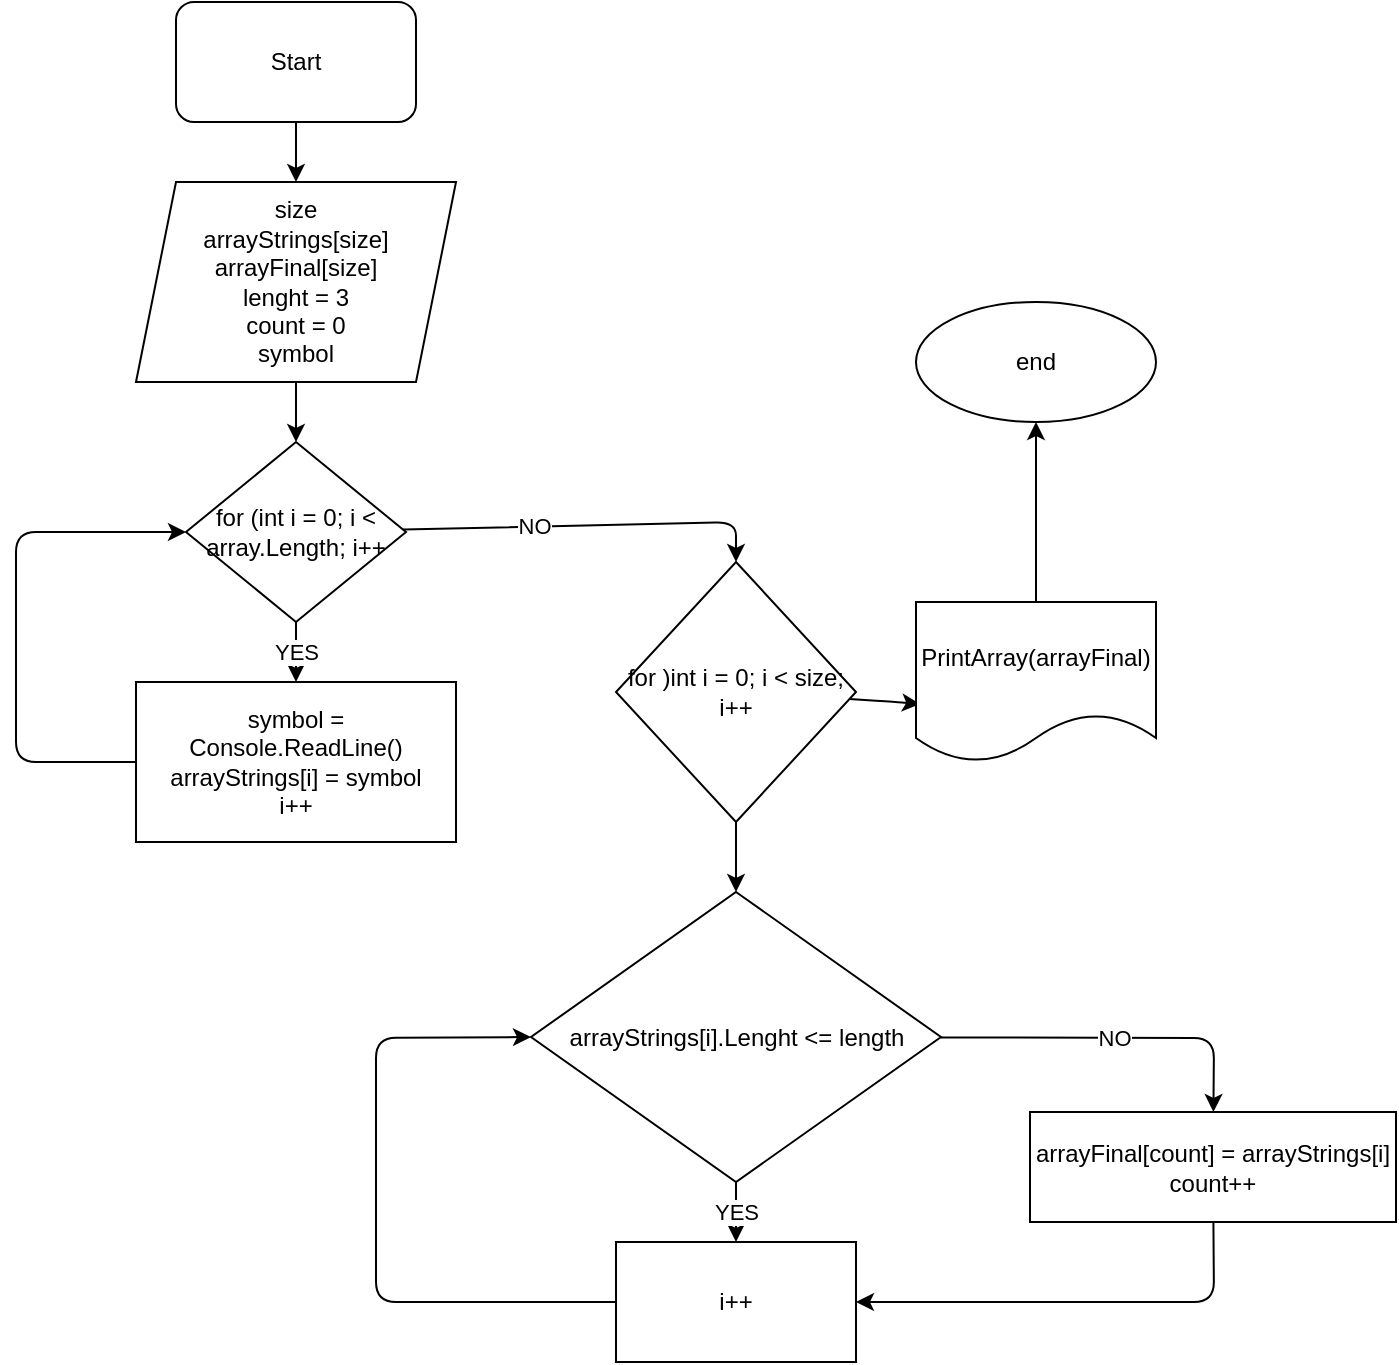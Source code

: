 <mxfile>
    <diagram id="DZaD3XTMZ1PSh5eYrNfa" name="Страница 1">
        <mxGraphModel dx="414" dy="597" grid="1" gridSize="10" guides="1" tooltips="1" connect="1" arrows="1" fold="1" page="1" pageScale="1" pageWidth="827" pageHeight="1169" math="0" shadow="0">
            <root>
                <mxCell id="0"/>
                <mxCell id="1" parent="0"/>
                <mxCell id="4" value="" style="edgeStyle=none;html=1;" parent="1" source="2" edge="1">
                    <mxGeometry relative="1" as="geometry">
                        <mxPoint x="460" y="120" as="targetPoint"/>
                    </mxGeometry>
                </mxCell>
                <mxCell id="2" value="Start" style="rounded=1;whiteSpace=wrap;html=1;" parent="1" vertex="1">
                    <mxGeometry x="400" y="30" width="120" height="60" as="geometry"/>
                </mxCell>
                <mxCell id="7" value="" style="edgeStyle=none;html=1;" parent="1" source="5" target="14" edge="1">
                    <mxGeometry relative="1" as="geometry">
                        <mxPoint x="460" y="220" as="targetPoint"/>
                    </mxGeometry>
                </mxCell>
                <mxCell id="5" value="size&lt;br&gt;arrayStrings[size]&lt;br&gt;arrayFinal[size]&lt;br&gt;lenght = 3&lt;br&gt;count = 0&lt;br&gt;symbol" style="shape=parallelogram;perimeter=parallelogramPerimeter;whiteSpace=wrap;html=1;fixedSize=1;" parent="1" vertex="1">
                    <mxGeometry x="380" y="120" width="160" height="100" as="geometry"/>
                </mxCell>
                <mxCell id="16" value="YES" style="edgeStyle=none;html=1;" edge="1" parent="1" source="14">
                    <mxGeometry relative="1" as="geometry">
                        <mxPoint x="460" y="370" as="targetPoint"/>
                    </mxGeometry>
                </mxCell>
                <mxCell id="21" value="" style="edgeStyle=none;html=1;entryX=0.5;entryY=0;entryDx=0;entryDy=0;" edge="1" parent="1" source="14" target="20">
                    <mxGeometry relative="1" as="geometry">
                        <mxPoint x="680" y="290" as="targetPoint"/>
                        <Array as="points">
                            <mxPoint x="680" y="290"/>
                        </Array>
                    </mxGeometry>
                </mxCell>
                <mxCell id="35" value="NO" style="edgeLabel;html=1;align=center;verticalAlign=middle;resizable=0;points=[];" vertex="1" connectable="0" parent="21">
                    <mxGeometry x="-0.305" y="1" relative="1" as="geometry">
                        <mxPoint as="offset"/>
                    </mxGeometry>
                </mxCell>
                <mxCell id="14" value="for (int i = 0; i &amp;lt; array.Length; i++" style="rhombus;whiteSpace=wrap;html=1;" vertex="1" parent="1">
                    <mxGeometry x="405" y="250" width="110" height="90" as="geometry"/>
                </mxCell>
                <mxCell id="19" style="edgeStyle=none;html=1;entryX=0;entryY=0.5;entryDx=0;entryDy=0;" edge="1" parent="1" source="18" target="14">
                    <mxGeometry relative="1" as="geometry">
                        <Array as="points">
                            <mxPoint x="320" y="410"/>
                            <mxPoint x="320" y="295"/>
                        </Array>
                    </mxGeometry>
                </mxCell>
                <mxCell id="18" value="symbol = Console.ReadLine()&lt;br&gt;arrayStrings[i] = symbol&lt;br&gt;i++" style="rounded=0;whiteSpace=wrap;html=1;" vertex="1" parent="1">
                    <mxGeometry x="380" y="370" width="160" height="80" as="geometry"/>
                </mxCell>
                <mxCell id="23" value="" style="edgeStyle=none;html=1;entryX=0.017;entryY=0.638;entryDx=0;entryDy=0;entryPerimeter=0;" edge="1" parent="1" source="20" target="24">
                    <mxGeometry relative="1" as="geometry">
                        <mxPoint x="770" y="360" as="targetPoint"/>
                        <Array as="points">
                            <mxPoint x="760" y="380"/>
                        </Array>
                    </mxGeometry>
                </mxCell>
                <mxCell id="28" value="" style="edgeStyle=none;html=1;" edge="1" parent="1" source="20" target="27">
                    <mxGeometry relative="1" as="geometry"/>
                </mxCell>
                <mxCell id="20" value="for )int i = 0; i &amp;lt; size; i++" style="rhombus;whiteSpace=wrap;html=1;" vertex="1" parent="1">
                    <mxGeometry x="620" y="310" width="120" height="130" as="geometry"/>
                </mxCell>
                <mxCell id="26" value="" style="edgeStyle=none;html=1;" edge="1" parent="1" source="24" target="25">
                    <mxGeometry relative="1" as="geometry"/>
                </mxCell>
                <mxCell id="24" value="PrintArray(arrayFinal)" style="shape=document;whiteSpace=wrap;html=1;boundedLbl=1;" vertex="1" parent="1">
                    <mxGeometry x="770" y="330" width="120" height="80" as="geometry"/>
                </mxCell>
                <mxCell id="25" value="end" style="ellipse;whiteSpace=wrap;html=1;" vertex="1" parent="1">
                    <mxGeometry x="770" y="180" width="120" height="60" as="geometry"/>
                </mxCell>
                <mxCell id="30" value="YES" style="edgeStyle=none;html=1;" edge="1" parent="1" source="27" target="29">
                    <mxGeometry relative="1" as="geometry"/>
                </mxCell>
                <mxCell id="33" value="NO" style="edgeStyle=none;html=1;" edge="1" parent="1" source="27" target="32">
                    <mxGeometry relative="1" as="geometry">
                        <Array as="points">
                            <mxPoint x="919" y="548"/>
                        </Array>
                    </mxGeometry>
                </mxCell>
                <mxCell id="27" value="arrayStrings[i].Lenght &amp;lt;= length" style="rhombus;whiteSpace=wrap;html=1;" vertex="1" parent="1">
                    <mxGeometry x="577.5" y="475" width="205" height="145" as="geometry"/>
                </mxCell>
                <mxCell id="31" style="edgeStyle=none;html=1;entryX=0;entryY=0.5;entryDx=0;entryDy=0;" edge="1" parent="1" source="29" target="27">
                    <mxGeometry relative="1" as="geometry">
                        <Array as="points">
                            <mxPoint x="500" y="680"/>
                            <mxPoint x="500" y="548"/>
                        </Array>
                    </mxGeometry>
                </mxCell>
                <mxCell id="29" value="i++" style="whiteSpace=wrap;html=1;" vertex="1" parent="1">
                    <mxGeometry x="620" y="650" width="120" height="60" as="geometry"/>
                </mxCell>
                <mxCell id="34" style="edgeStyle=none;html=1;entryX=1;entryY=0.5;entryDx=0;entryDy=0;" edge="1" parent="1" source="32" target="29">
                    <mxGeometry relative="1" as="geometry">
                        <Array as="points">
                            <mxPoint x="919" y="680"/>
                        </Array>
                    </mxGeometry>
                </mxCell>
                <mxCell id="32" value="arrayFinal[count] = arrayStrings[i]&lt;br&gt;count++" style="whiteSpace=wrap;html=1;" vertex="1" parent="1">
                    <mxGeometry x="827" y="585" width="183" height="55" as="geometry"/>
                </mxCell>
            </root>
        </mxGraphModel>
    </diagram>
</mxfile>